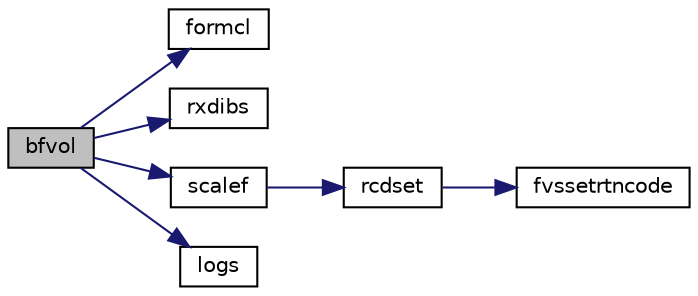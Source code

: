 digraph "bfvol"
{
  edge [fontname="Helvetica",fontsize="10",labelfontname="Helvetica",labelfontsize="10"];
  node [fontname="Helvetica",fontsize="10",shape=record];
  rankdir="LR";
  Node1 [label="bfvol",height=0.2,width=0.4,color="black", fillcolor="grey75", style="filled", fontcolor="black"];
  Node1 -> Node2 [color="midnightblue",fontsize="10",style="solid",fontname="Helvetica"];
  Node2 [label="formcl",height=0.2,width=0.4,color="black", fillcolor="white", style="filled",URL="$formcl_8f.html#a04dbb6aff6afd27ef10f419ea7469a1a"];
  Node1 -> Node3 [color="midnightblue",fontsize="10",style="solid",fontname="Helvetica"];
  Node3 [label="rxdibs",height=0.2,width=0.4,color="black", fillcolor="white", style="filled",URL="$rxdibs_8f.html#aaf759ba7b9a43f075ab6084a2367e0d2"];
  Node1 -> Node4 [color="midnightblue",fontsize="10",style="solid",fontname="Helvetica"];
  Node4 [label="scalef",height=0.2,width=0.4,color="black", fillcolor="white", style="filled",URL="$scalef_8f.html#a4cba03b2588de810e469de9abd1d2052"];
  Node4 -> Node5 [color="midnightblue",fontsize="10",style="solid",fontname="Helvetica"];
  Node5 [label="rcdset",height=0.2,width=0.4,color="black", fillcolor="white", style="filled",URL="$rcdset_8f.html#a1dba8a40ee085d920a3ebb27fcd34a59"];
  Node5 -> Node6 [color="midnightblue",fontsize="10",style="solid",fontname="Helvetica"];
  Node6 [label="fvssetrtncode",height=0.2,width=0.4,color="black", fillcolor="white", style="filled",URL="$cmdline_8f.html#a079170808ee3336a99645e9e57dfe5a9"];
  Node1 -> Node7 [color="midnightblue",fontsize="10",style="solid",fontname="Helvetica"];
  Node7 [label="logs",height=0.2,width=0.4,color="black", fillcolor="white", style="filled",URL="$logs_8f.html#a4e3420b6394f547d90d87221d48824df"];
}
